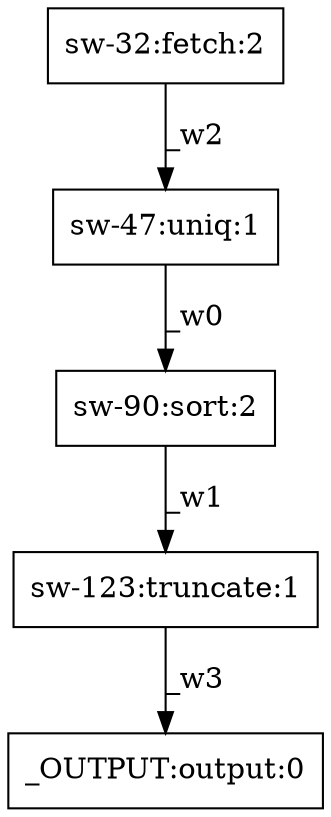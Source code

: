 digraph test1 { node [shape=box] "sw-32" [label="sw-32:fetch:2"];"_OUTPUT" [label="_OUTPUT:output:0"];"sw-47" [label="sw-47:uniq:1"];"sw-123" [label="sw-123:truncate:1"];"sw-90" [label="sw-90:sort:2"];"sw-47" -> "sw-90" [label="_w0"];"sw-90" -> "sw-123" [label="_w1"];"sw-32" -> "sw-47" [label="_w2"];"sw-123" -> "_OUTPUT" [label="_w3"];}